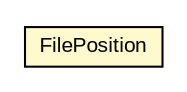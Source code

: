#!/usr/local/bin/dot
#
# Class diagram 
# Generated by UMLGraph version R5_6-24-gf6e263 (http://www.umlgraph.org/)
#

digraph G {
	edge [fontname="arial",fontsize=10,labelfontname="arial",labelfontsize=10];
	node [fontname="arial",fontsize=10,shape=plaintext];
	nodesep=0.25;
	ranksep=0.5;
	// net.trajano.jetng.internal.FilePosition
	c97 [label=<<table title="net.trajano.jetng.internal.FilePosition" border="0" cellborder="1" cellspacing="0" cellpadding="2" port="p" bgcolor="lemonChiffon" href="./FilePosition.html">
		<tr><td><table border="0" cellspacing="0" cellpadding="1">
<tr><td align="center" balign="center"> FilePosition </td></tr>
		</table></td></tr>
		</table>>, URL="./FilePosition.html", fontname="arial", fontcolor="black", fontsize=10.0];
}

